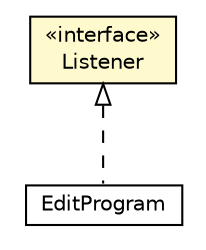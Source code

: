 #!/usr/local/bin/dot
#
# Class diagram 
# Generated by UMLGraph version 5.4 (http://www.umlgraph.org/)
#

digraph G {
	edge [fontname="Helvetica",fontsize=10,labelfontname="Helvetica",labelfontsize=10];
	node [fontname="Helvetica",fontsize=10,shape=plaintext];
	nodesep=0.25;
	ranksep=0.5;
	// hu.sch.kfc.client.activity.EditProgram
	c4429 [label=<<table title="hu.sch.kfc.client.activity.EditProgram" border="0" cellborder="1" cellspacing="0" cellpadding="2" port="p" href="../../activity/EditProgram.html">
		<tr><td><table border="0" cellspacing="0" cellpadding="1">
<tr><td align="center" balign="center"> EditProgram </td></tr>
		</table></td></tr>
		</table>>, URL="../../activity/EditProgram.html", fontname="Helvetica", fontcolor="black", fontsize=10.0];
	// hu.sch.kfc.client.ui.view.EditProgramView.Listener
	c4459 [label=<<table title="hu.sch.kfc.client.ui.view.EditProgramView.Listener" border="0" cellborder="1" cellspacing="0" cellpadding="2" port="p" bgcolor="lemonChiffon" href="./EditProgramView.Listener.html">
		<tr><td><table border="0" cellspacing="0" cellpadding="1">
<tr><td align="center" balign="center"> &#171;interface&#187; </td></tr>
<tr><td align="center" balign="center"> Listener </td></tr>
		</table></td></tr>
		</table>>, URL="./EditProgramView.Listener.html", fontname="Helvetica", fontcolor="black", fontsize=10.0];
	//hu.sch.kfc.client.activity.EditProgram implements hu.sch.kfc.client.ui.view.EditProgramView.Listener
	c4459:p -> c4429:p [dir=back,arrowtail=empty,style=dashed];
}

